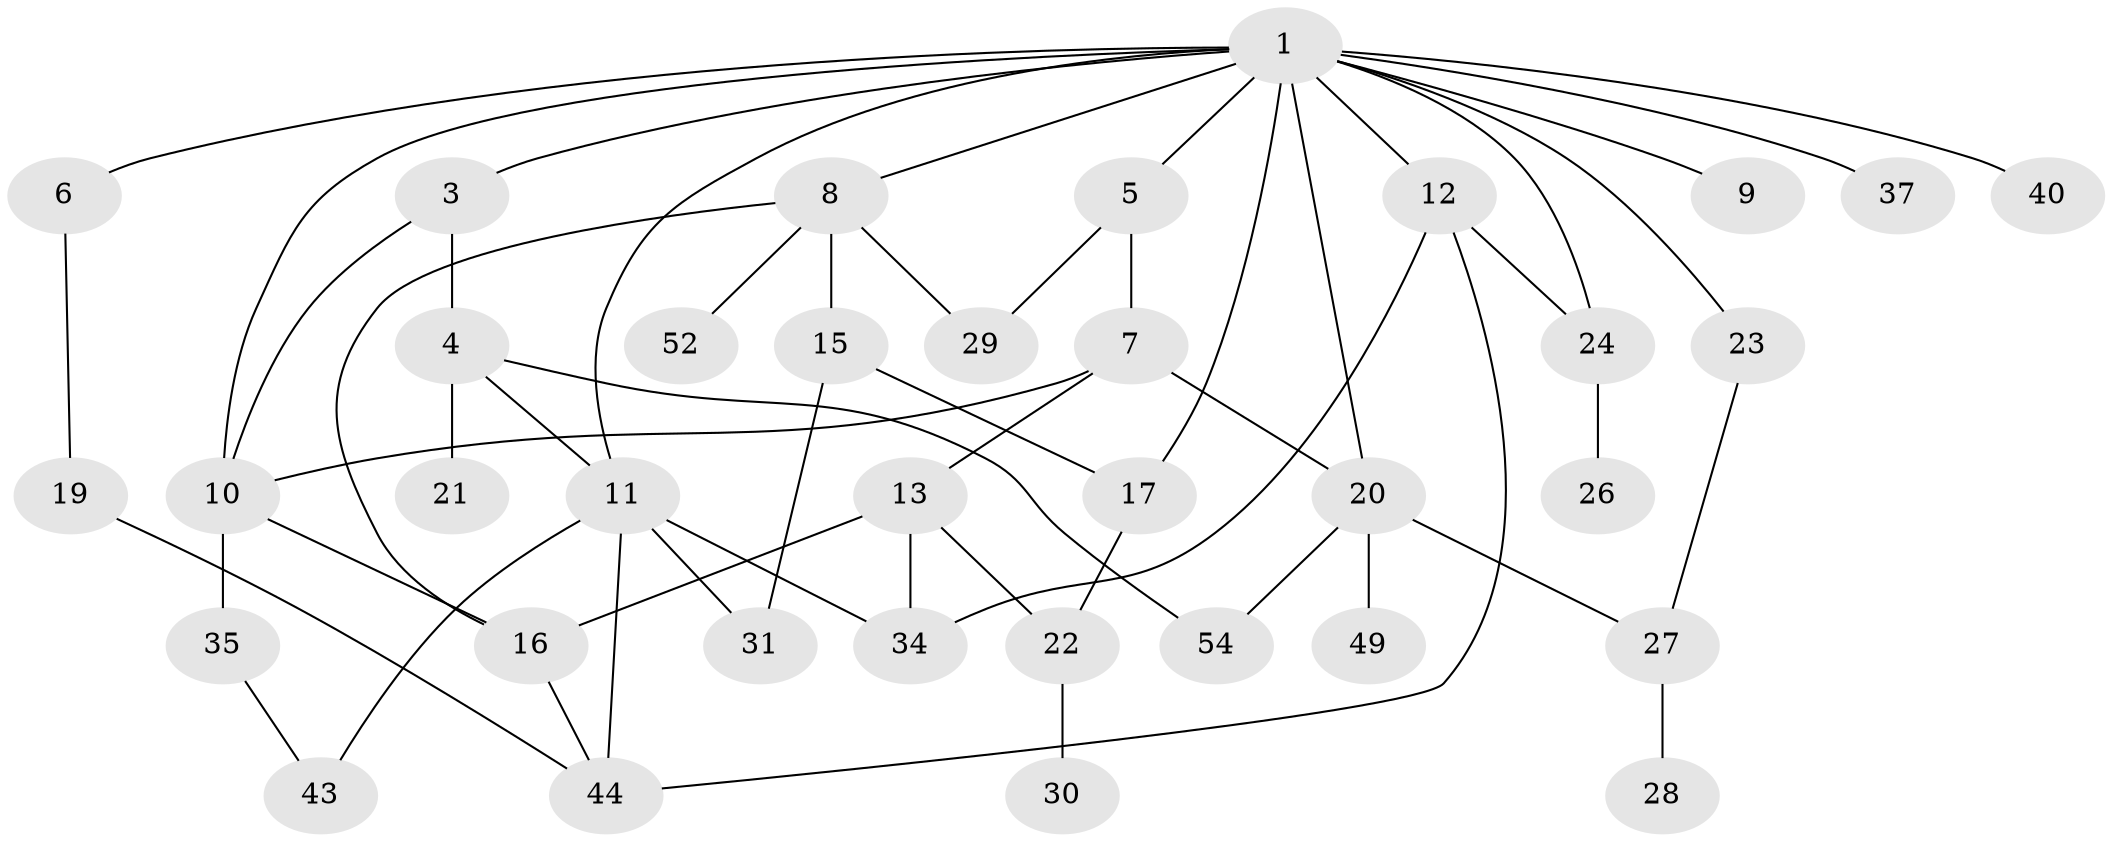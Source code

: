 // original degree distribution, {10: 0.01694915254237288, 6: 0.01694915254237288, 3: 0.3050847457627119, 5: 0.05084745762711865, 1: 0.22033898305084745, 4: 0.1016949152542373, 2: 0.288135593220339}
// Generated by graph-tools (version 1.1) at 2025/41/03/06/25 10:41:28]
// undirected, 36 vertices, 54 edges
graph export_dot {
graph [start="1"]
  node [color=gray90,style=filled];
  1 [super="+2"];
  3;
  4 [super="+56"];
  5 [super="+51"];
  6 [super="+33"];
  7 [super="+39"];
  8 [super="+14"];
  9;
  10 [super="+18"];
  11 [super="+32"];
  12 [super="+38"];
  13 [super="+57"];
  15 [super="+36"];
  16 [super="+41"];
  17 [super="+45"];
  19 [super="+50"];
  20 [super="+42"];
  21 [super="+53"];
  22 [super="+25"];
  23 [super="+59"];
  24;
  26 [super="+47"];
  27 [super="+55"];
  28;
  29;
  30;
  31 [super="+58"];
  34;
  35;
  37;
  40;
  43 [super="+48"];
  44 [super="+46"];
  49;
  52;
  54;
  1 -- 3;
  1 -- 5;
  1 -- 6;
  1 -- 8;
  1 -- 10;
  1 -- 11;
  1 -- 17;
  1 -- 20;
  1 -- 37;
  1 -- 23;
  1 -- 40;
  1 -- 9;
  1 -- 12;
  1 -- 24;
  3 -- 4;
  3 -- 10;
  4 -- 21;
  4 -- 11;
  4 -- 54;
  5 -- 7;
  5 -- 29;
  6 -- 19;
  7 -- 13;
  7 -- 10;
  7 -- 20;
  8 -- 15;
  8 -- 16;
  8 -- 29;
  8 -- 52;
  10 -- 16;
  10 -- 35;
  11 -- 44;
  11 -- 43;
  11 -- 34;
  11 -- 31;
  12 -- 24;
  12 -- 34;
  12 -- 44;
  13 -- 22;
  13 -- 34;
  13 -- 16;
  15 -- 31 [weight=2];
  15 -- 17;
  16 -- 44;
  17 -- 22;
  19 -- 44;
  20 -- 27;
  20 -- 54;
  20 -- 49;
  22 -- 30;
  23 -- 27;
  24 -- 26;
  27 -- 28;
  35 -- 43;
}
